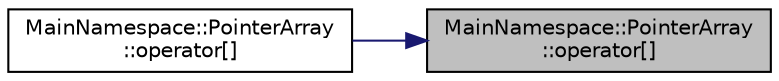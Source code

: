 digraph "MainNamespace::PointerArray::operator[]"
{
 // INTERACTIVE_SVG=YES
 // LATEX_PDF_SIZE
  edge [fontname="Helvetica",fontsize="10",labelfontname="Helvetica",labelfontsize="10"];
  node [fontname="Helvetica",fontsize="10",shape=record];
  rankdir="RL";
  Node1 [label="MainNamespace::PointerArray\l::operator[]",height=0.2,width=0.4,color="black", fillcolor="grey75", style="filled", fontcolor="black",tooltip=" "];
  Node1 -> Node2 [dir="back",color="midnightblue",fontsize="10",style="solid",fontname="Helvetica"];
  Node2 [label="MainNamespace::PointerArray\l::operator[]",height=0.2,width=0.4,color="black", fillcolor="white", style="filled",URL="$class_main_namespace_1_1_pointer_array.html#a4ab4a9fc1d3db4e91e75faf4c34cba09",tooltip=" "];
}
